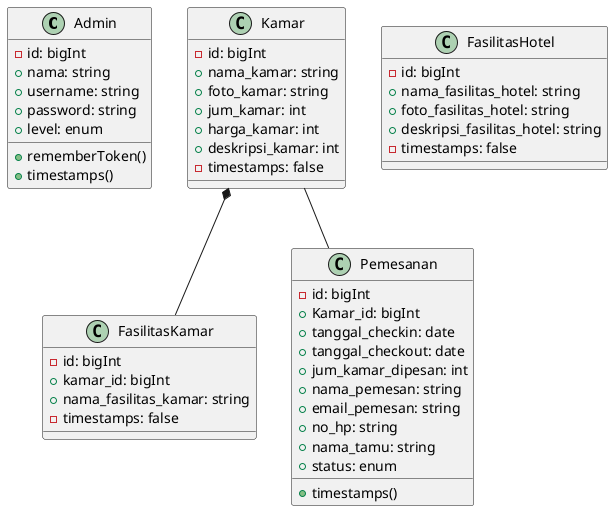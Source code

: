 @startuml DiagramClassHotel

class Admin {
    -id: bigInt
    +nama: string
    +username: string
    +password: string
    +level: enum
    +rememberToken()
    +timestamps()
}

class Kamar {
    -id: bigInt
    +nama_kamar: string
    +foto_kamar: string
    +jum_kamar: int
    +harga_kamar: int
    +deskripsi_kamar: int
    -timestamps: false
}

class FasilitasKamar {
    -id: bigInt
    +kamar_id: bigInt
    +nama_fasilitas_kamar: string
    -timestamps: false
}

class FasilitasHotel {
    -id: bigInt
    +nama_fasilitas_hotel: string
    +foto_fasilitas_hotel: string
    +deskripsi_fasilitas_hotel: string
    -timestamps: false
}

class Pemesanan {
    -id: bigInt
    +Kamar_id: bigInt
    +tanggal_checkin: date
    +tanggal_checkout: date
    +jum_kamar_dipesan: int
    +nama_pemesan: string
    +email_pemesan: string
    +no_hp: string
    +nama_tamu: string
    +status: enum
    +timestamps()
}

Kamar *-- FasilitasKamar
Kamar O-- Pemesanan

@enduml